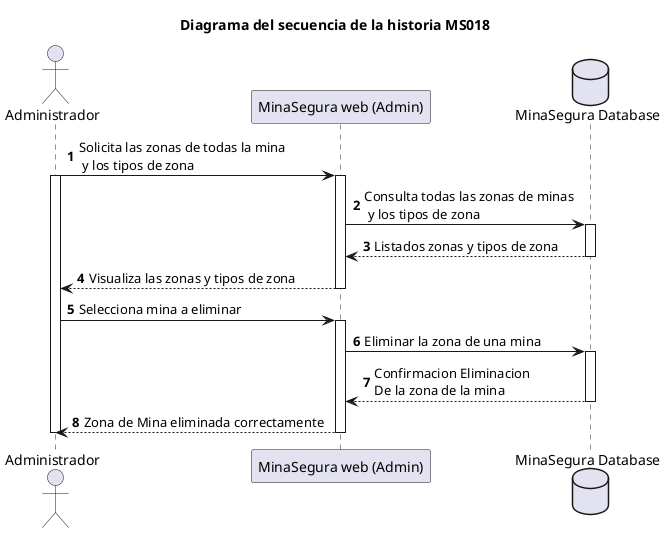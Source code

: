 @startuml hu1_sequence
autonumber

title Diagrama del secuencia de la historia MS018

actor Administrador
participant "MinaSegura web (Admin)"
Database "MinaSegura Database"

Administrador->"MinaSegura web (Admin)": Solicita las zonas de todas la mina\n y los tipos de zona
activate Administrador
activate "MinaSegura web (Admin)"

"MinaSegura web (Admin)"->"MinaSegura Database": Consulta todas las zonas de minas\n y los tipos de zona
activate "MinaSegura Database"

"MinaSegura Database" --> "MinaSegura web (Admin)": Listados zonas y tipos de zona
deactivate "MinaSegura Database"

"MinaSegura web (Admin)" --> Administrador: Visualiza las zonas y tipos de zona
deactivate "MinaSegura web (Admin)"


Administrador->"MinaSegura web (Admin)": Selecciona mina a eliminar
activate "MinaSegura web (Admin)"

"MinaSegura web (Admin)"->"MinaSegura Database": Eliminar la zona de una mina
activate "MinaSegura Database"

"MinaSegura Database" --> "MinaSegura web (Admin)": Confirmacion Eliminacion \nDe la zona de la mina
deactivate "MinaSegura Database"

"MinaSegura web (Admin)" --> Administrador: Zona de Mina eliminada correctamente
deactivate "MinaSegura web (Admin)"



deactivate Administrador



@enduml
